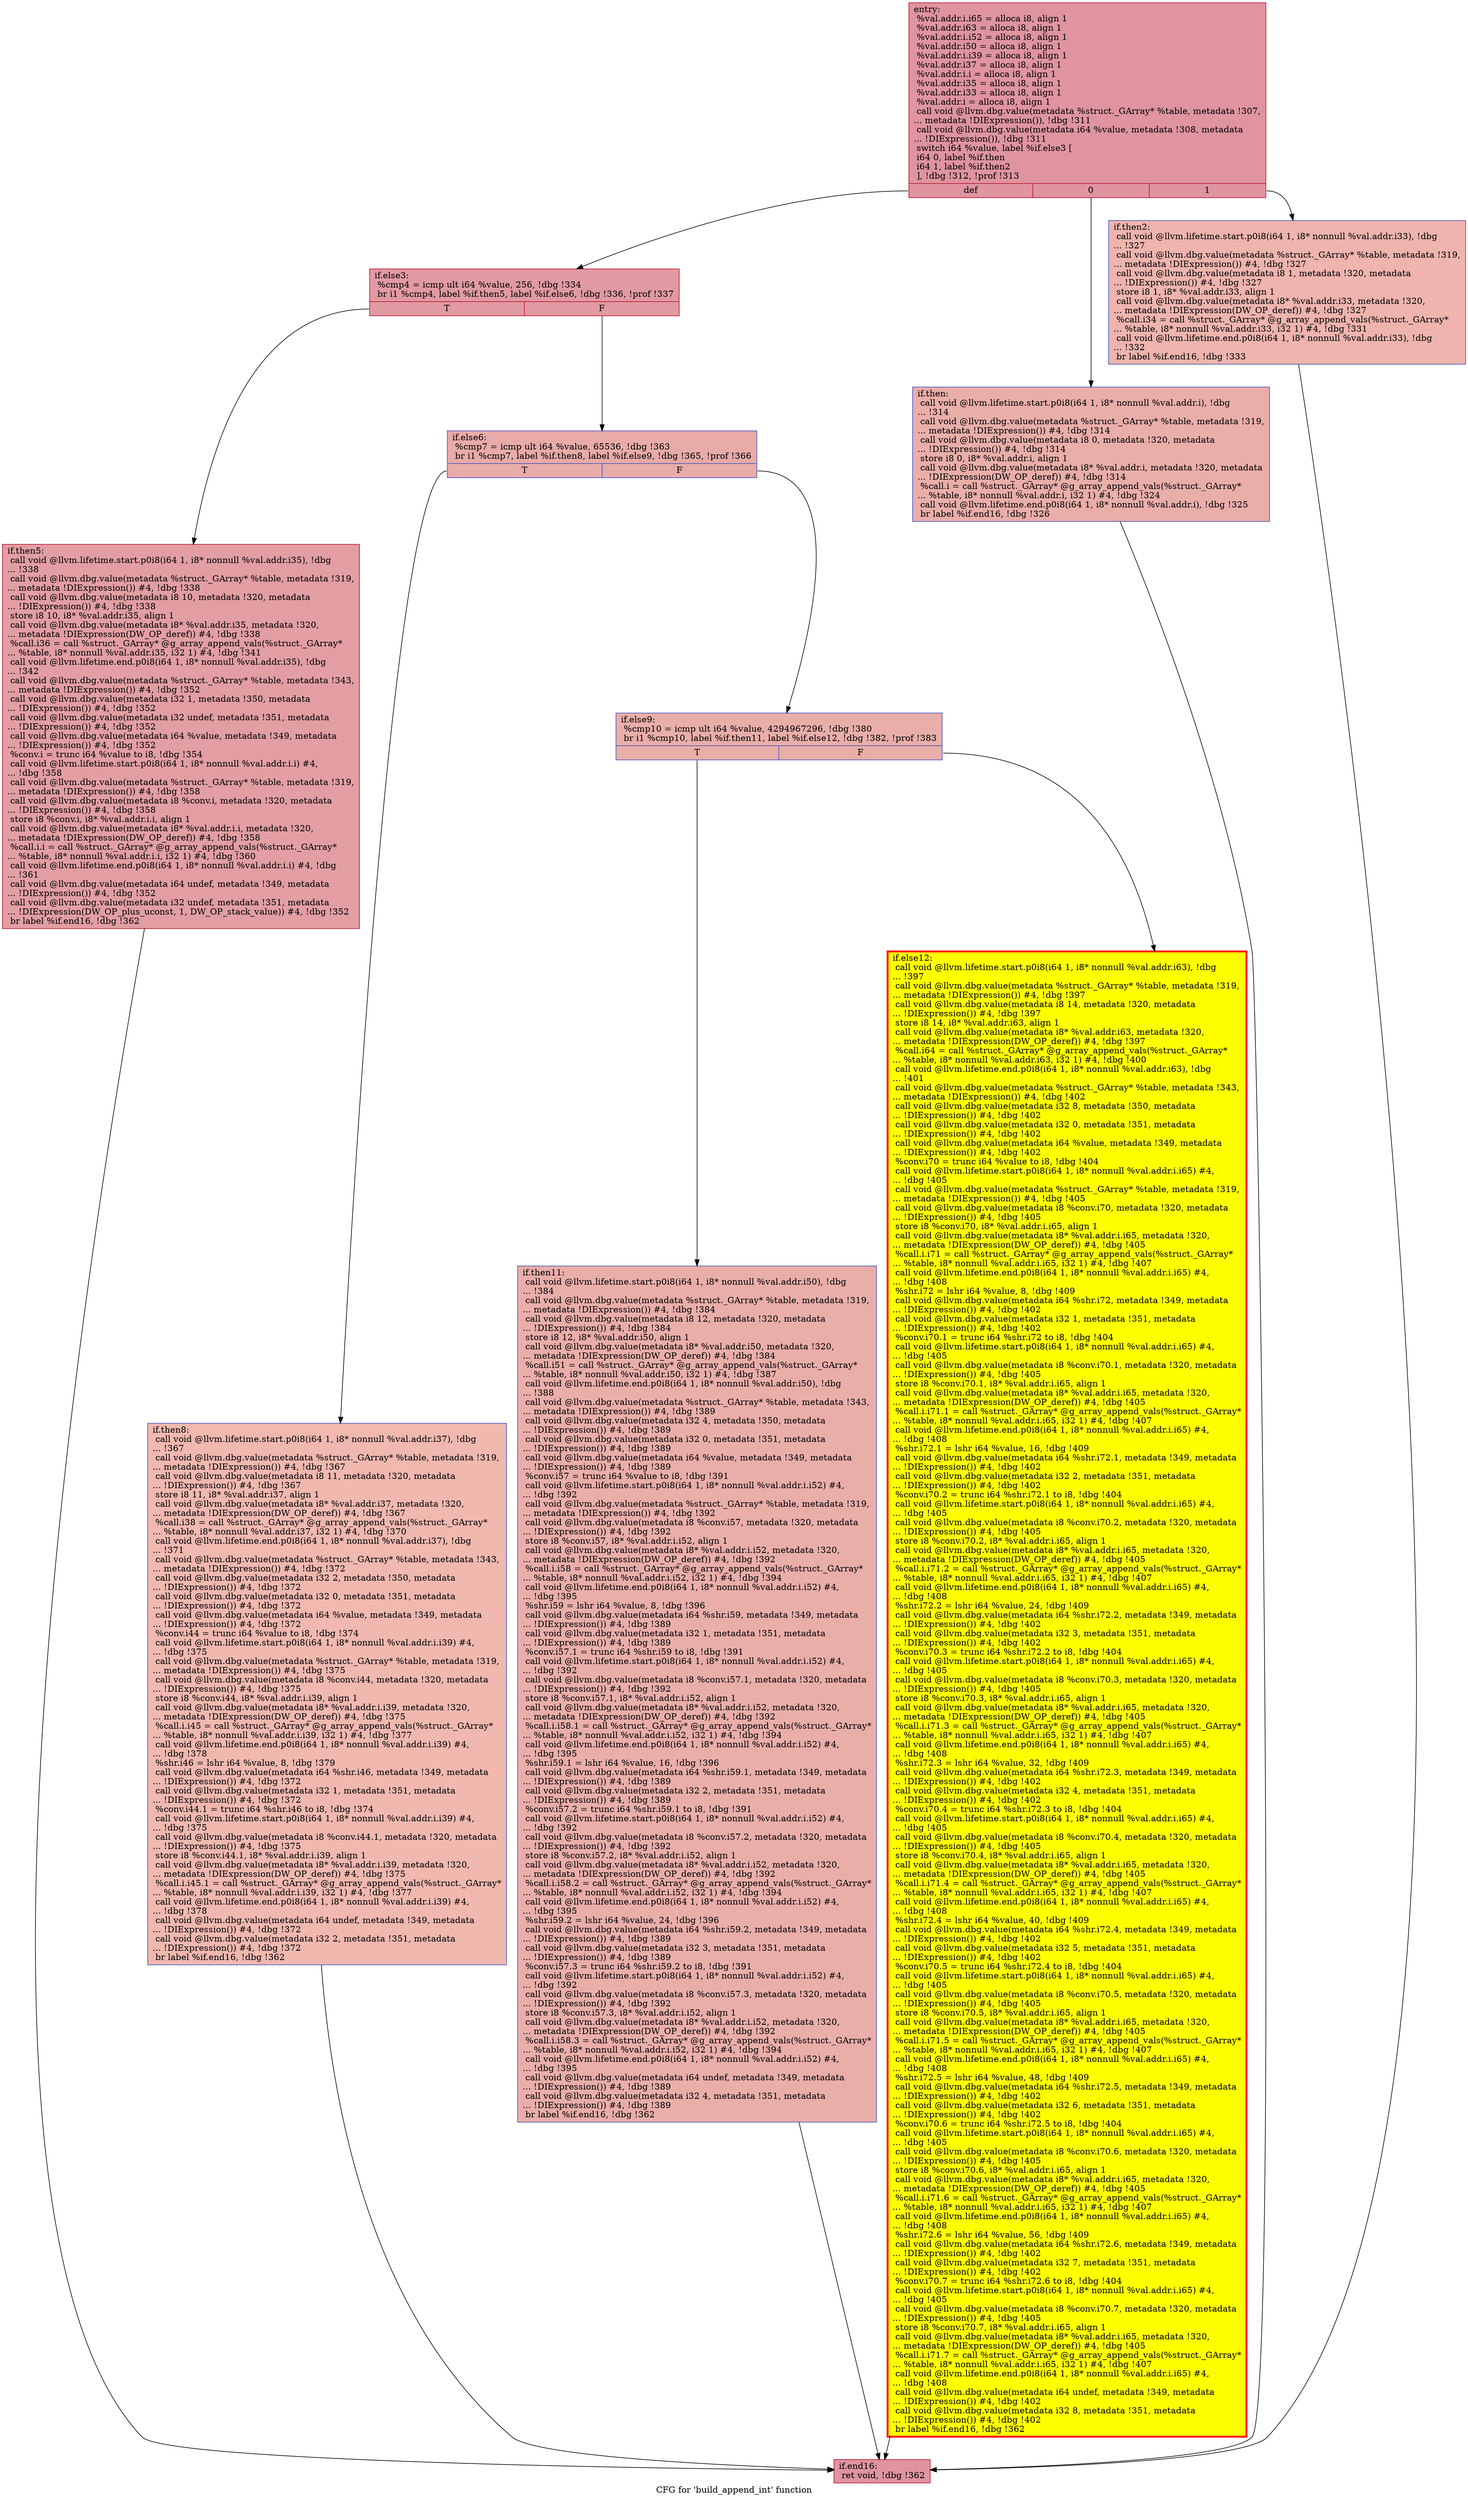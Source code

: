 digraph "CFG for 'build_append_int' function" {
	label="CFG for 'build_append_int' function";

	Node0x559ed8f828c0 [shape=record,color="#b70d28ff", style=filled, fillcolor="#b70d2870",label="{entry:\l  %val.addr.i.i65 = alloca i8, align 1\l  %val.addr.i63 = alloca i8, align 1\l  %val.addr.i.i52 = alloca i8, align 1\l  %val.addr.i50 = alloca i8, align 1\l  %val.addr.i.i39 = alloca i8, align 1\l  %val.addr.i37 = alloca i8, align 1\l  %val.addr.i.i = alloca i8, align 1\l  %val.addr.i35 = alloca i8, align 1\l  %val.addr.i33 = alloca i8, align 1\l  %val.addr.i = alloca i8, align 1\l  call void @llvm.dbg.value(metadata %struct._GArray* %table, metadata !307,\l... metadata !DIExpression()), !dbg !311\l  call void @llvm.dbg.value(metadata i64 %value, metadata !308, metadata\l... !DIExpression()), !dbg !311\l  switch i64 %value, label %if.else3 [\l    i64 0, label %if.then\l    i64 1, label %if.then2\l  ], !dbg !312, !prof !313\l|{<s0>def|<s1>0|<s2>1}}"];
	Node0x559ed8f828c0:s0 -> Node0x559ed8f85d30;
	Node0x559ed8f828c0:s1 -> Node0x559ed8f837b0;
	Node0x559ed8f828c0:s2 -> Node0x559ed8f85c90;
	Node0x559ed8f837b0 [shape=record,color="#3d50c3ff", style=filled, fillcolor="#d0473d70",label="{if.then:                                          \l  call void @llvm.lifetime.start.p0i8(i64 1, i8* nonnull %val.addr.i), !dbg\l... !314\l  call void @llvm.dbg.value(metadata %struct._GArray* %table, metadata !319,\l... metadata !DIExpression()) #4, !dbg !314\l  call void @llvm.dbg.value(metadata i8 0, metadata !320, metadata\l... !DIExpression()) #4, !dbg !314\l  store i8 0, i8* %val.addr.i, align 1\l  call void @llvm.dbg.value(metadata i8* %val.addr.i, metadata !320, metadata\l... !DIExpression(DW_OP_deref)) #4, !dbg !314\l  %call.i = call %struct._GArray* @g_array_append_vals(%struct._GArray*\l... %table, i8* nonnull %val.addr.i, i32 1) #4, !dbg !324\l  call void @llvm.lifetime.end.p0i8(i64 1, i8* nonnull %val.addr.i), !dbg !325\l  br label %if.end16, !dbg !326\l}"];
	Node0x559ed8f837b0 -> Node0x559ed8f83800;
	Node0x559ed8f85c90 [shape=record,color="#3d50c3ff", style=filled, fillcolor="#d8564670",label="{if.then2:                                         \l  call void @llvm.lifetime.start.p0i8(i64 1, i8* nonnull %val.addr.i33), !dbg\l... !327\l  call void @llvm.dbg.value(metadata %struct._GArray* %table, metadata !319,\l... metadata !DIExpression()) #4, !dbg !327\l  call void @llvm.dbg.value(metadata i8 1, metadata !320, metadata\l... !DIExpression()) #4, !dbg !327\l  store i8 1, i8* %val.addr.i33, align 1\l  call void @llvm.dbg.value(metadata i8* %val.addr.i33, metadata !320,\l... metadata !DIExpression(DW_OP_deref)) #4, !dbg !327\l  %call.i34 = call %struct._GArray* @g_array_append_vals(%struct._GArray*\l... %table, i8* nonnull %val.addr.i33, i32 1) #4, !dbg !331\l  call void @llvm.lifetime.end.p0i8(i64 1, i8* nonnull %val.addr.i33), !dbg\l... !332\l  br label %if.end16, !dbg !333\l}"];
	Node0x559ed8f85c90 -> Node0x559ed8f83800;
	Node0x559ed8f85d30 [shape=record,color="#b70d28ff", style=filled, fillcolor="#bb1b2c70",label="{if.else3:                                         \l  %cmp4 = icmp ult i64 %value, 256, !dbg !334\l  br i1 %cmp4, label %if.then5, label %if.else6, !dbg !336, !prof !337\l|{<s0>T|<s1>F}}"];
	Node0x559ed8f85d30:s0 -> Node0x559ed8f863b0;
	Node0x559ed8f85d30:s1 -> Node0x559ed8f86450;
	Node0x559ed8f863b0 [shape=record,color="#b70d28ff", style=filled, fillcolor="#be242e70",label="{if.then5:                                         \l  call void @llvm.lifetime.start.p0i8(i64 1, i8* nonnull %val.addr.i35), !dbg\l... !338\l  call void @llvm.dbg.value(metadata %struct._GArray* %table, metadata !319,\l... metadata !DIExpression()) #4, !dbg !338\l  call void @llvm.dbg.value(metadata i8 10, metadata !320, metadata\l... !DIExpression()) #4, !dbg !338\l  store i8 10, i8* %val.addr.i35, align 1\l  call void @llvm.dbg.value(metadata i8* %val.addr.i35, metadata !320,\l... metadata !DIExpression(DW_OP_deref)) #4, !dbg !338\l  %call.i36 = call %struct._GArray* @g_array_append_vals(%struct._GArray*\l... %table, i8* nonnull %val.addr.i35, i32 1) #4, !dbg !341\l  call void @llvm.lifetime.end.p0i8(i64 1, i8* nonnull %val.addr.i35), !dbg\l... !342\l  call void @llvm.dbg.value(metadata %struct._GArray* %table, metadata !343,\l... metadata !DIExpression()) #4, !dbg !352\l  call void @llvm.dbg.value(metadata i32 1, metadata !350, metadata\l... !DIExpression()) #4, !dbg !352\l  call void @llvm.dbg.value(metadata i32 undef, metadata !351, metadata\l... !DIExpression()) #4, !dbg !352\l  call void @llvm.dbg.value(metadata i64 %value, metadata !349, metadata\l... !DIExpression()) #4, !dbg !352\l  %conv.i = trunc i64 %value to i8, !dbg !354\l  call void @llvm.lifetime.start.p0i8(i64 1, i8* nonnull %val.addr.i.i) #4,\l... !dbg !358\l  call void @llvm.dbg.value(metadata %struct._GArray* %table, metadata !319,\l... metadata !DIExpression()) #4, !dbg !358\l  call void @llvm.dbg.value(metadata i8 %conv.i, metadata !320, metadata\l... !DIExpression()) #4, !dbg !358\l  store i8 %conv.i, i8* %val.addr.i.i, align 1\l  call void @llvm.dbg.value(metadata i8* %val.addr.i.i, metadata !320,\l... metadata !DIExpression(DW_OP_deref)) #4, !dbg !358\l  %call.i.i = call %struct._GArray* @g_array_append_vals(%struct._GArray*\l... %table, i8* nonnull %val.addr.i.i, i32 1) #4, !dbg !360\l  call void @llvm.lifetime.end.p0i8(i64 1, i8* nonnull %val.addr.i.i) #4, !dbg\l... !361\l  call void @llvm.dbg.value(metadata i64 undef, metadata !349, metadata\l... !DIExpression()) #4, !dbg !352\l  call void @llvm.dbg.value(metadata i32 undef, metadata !351, metadata\l... !DIExpression(DW_OP_plus_uconst, 1, DW_OP_stack_value)) #4, !dbg !352\l  br label %if.end16, !dbg !362\l}"];
	Node0x559ed8f863b0 -> Node0x559ed8f83800;
	Node0x559ed8f86450 [shape=record,color="#3d50c3ff", style=filled, fillcolor="#cc403a70",label="{if.else6:                                         \l  %cmp7 = icmp ult i64 %value, 65536, !dbg !363\l  br i1 %cmp7, label %if.then8, label %if.else9, !dbg !365, !prof !366\l|{<s0>T|<s1>F}}"];
	Node0x559ed8f86450:s0 -> Node0x559ed8f86e90;
	Node0x559ed8f86450:s1 -> Node0x559ed8f86f30;
	Node0x559ed8f86e90 [shape=record,color="#3d50c3ff", style=filled, fillcolor="#dc5d4a70",label="{if.then8:                                         \l  call void @llvm.lifetime.start.p0i8(i64 1, i8* nonnull %val.addr.i37), !dbg\l... !367\l  call void @llvm.dbg.value(metadata %struct._GArray* %table, metadata !319,\l... metadata !DIExpression()) #4, !dbg !367\l  call void @llvm.dbg.value(metadata i8 11, metadata !320, metadata\l... !DIExpression()) #4, !dbg !367\l  store i8 11, i8* %val.addr.i37, align 1\l  call void @llvm.dbg.value(metadata i8* %val.addr.i37, metadata !320,\l... metadata !DIExpression(DW_OP_deref)) #4, !dbg !367\l  %call.i38 = call %struct._GArray* @g_array_append_vals(%struct._GArray*\l... %table, i8* nonnull %val.addr.i37, i32 1) #4, !dbg !370\l  call void @llvm.lifetime.end.p0i8(i64 1, i8* nonnull %val.addr.i37), !dbg\l... !371\l  call void @llvm.dbg.value(metadata %struct._GArray* %table, metadata !343,\l... metadata !DIExpression()) #4, !dbg !372\l  call void @llvm.dbg.value(metadata i32 2, metadata !350, metadata\l... !DIExpression()) #4, !dbg !372\l  call void @llvm.dbg.value(metadata i32 0, metadata !351, metadata\l... !DIExpression()) #4, !dbg !372\l  call void @llvm.dbg.value(metadata i64 %value, metadata !349, metadata\l... !DIExpression()) #4, !dbg !372\l  %conv.i44 = trunc i64 %value to i8, !dbg !374\l  call void @llvm.lifetime.start.p0i8(i64 1, i8* nonnull %val.addr.i.i39) #4,\l... !dbg !375\l  call void @llvm.dbg.value(metadata %struct._GArray* %table, metadata !319,\l... metadata !DIExpression()) #4, !dbg !375\l  call void @llvm.dbg.value(metadata i8 %conv.i44, metadata !320, metadata\l... !DIExpression()) #4, !dbg !375\l  store i8 %conv.i44, i8* %val.addr.i.i39, align 1\l  call void @llvm.dbg.value(metadata i8* %val.addr.i.i39, metadata !320,\l... metadata !DIExpression(DW_OP_deref)) #4, !dbg !375\l  %call.i.i45 = call %struct._GArray* @g_array_append_vals(%struct._GArray*\l... %table, i8* nonnull %val.addr.i.i39, i32 1) #4, !dbg !377\l  call void @llvm.lifetime.end.p0i8(i64 1, i8* nonnull %val.addr.i.i39) #4,\l... !dbg !378\l  %shr.i46 = lshr i64 %value, 8, !dbg !379\l  call void @llvm.dbg.value(metadata i64 %shr.i46, metadata !349, metadata\l... !DIExpression()) #4, !dbg !372\l  call void @llvm.dbg.value(metadata i32 1, metadata !351, metadata\l... !DIExpression()) #4, !dbg !372\l  %conv.i44.1 = trunc i64 %shr.i46 to i8, !dbg !374\l  call void @llvm.lifetime.start.p0i8(i64 1, i8* nonnull %val.addr.i.i39) #4,\l... !dbg !375\l  call void @llvm.dbg.value(metadata i8 %conv.i44.1, metadata !320, metadata\l... !DIExpression()) #4, !dbg !375\l  store i8 %conv.i44.1, i8* %val.addr.i.i39, align 1\l  call void @llvm.dbg.value(metadata i8* %val.addr.i.i39, metadata !320,\l... metadata !DIExpression(DW_OP_deref)) #4, !dbg !375\l  %call.i.i45.1 = call %struct._GArray* @g_array_append_vals(%struct._GArray*\l... %table, i8* nonnull %val.addr.i.i39, i32 1) #4, !dbg !377\l  call void @llvm.lifetime.end.p0i8(i64 1, i8* nonnull %val.addr.i.i39) #4,\l... !dbg !378\l  call void @llvm.dbg.value(metadata i64 undef, metadata !349, metadata\l... !DIExpression()) #4, !dbg !372\l  call void @llvm.dbg.value(metadata i32 2, metadata !351, metadata\l... !DIExpression()) #4, !dbg !372\l  br label %if.end16, !dbg !362\l}"];
	Node0x559ed8f86e90 -> Node0x559ed8f83800;
	Node0x559ed8f86f30 [shape=record,color="#3d50c3ff", style=filled, fillcolor="#d0473d70",label="{if.else9:                                         \l  %cmp10 = icmp ult i64 %value, 4294967296, !dbg !380\l  br i1 %cmp10, label %if.then11, label %if.else12, !dbg !382, !prof !383\l|{<s0>T|<s1>F}}"];
	Node0x559ed8f86f30:s0 -> Node0x559ed8f87910;
	Node0x559ed8f86f30:s1 -> Node0x559ed8f879b0;
	Node0x559ed8f87910 [shape=record,color="#3d50c3ff", style=filled, fillcolor="#d0473d70",label="{if.then11:                                        \l  call void @llvm.lifetime.start.p0i8(i64 1, i8* nonnull %val.addr.i50), !dbg\l... !384\l  call void @llvm.dbg.value(metadata %struct._GArray* %table, metadata !319,\l... metadata !DIExpression()) #4, !dbg !384\l  call void @llvm.dbg.value(metadata i8 12, metadata !320, metadata\l... !DIExpression()) #4, !dbg !384\l  store i8 12, i8* %val.addr.i50, align 1\l  call void @llvm.dbg.value(metadata i8* %val.addr.i50, metadata !320,\l... metadata !DIExpression(DW_OP_deref)) #4, !dbg !384\l  %call.i51 = call %struct._GArray* @g_array_append_vals(%struct._GArray*\l... %table, i8* nonnull %val.addr.i50, i32 1) #4, !dbg !387\l  call void @llvm.lifetime.end.p0i8(i64 1, i8* nonnull %val.addr.i50), !dbg\l... !388\l  call void @llvm.dbg.value(metadata %struct._GArray* %table, metadata !343,\l... metadata !DIExpression()) #4, !dbg !389\l  call void @llvm.dbg.value(metadata i32 4, metadata !350, metadata\l... !DIExpression()) #4, !dbg !389\l  call void @llvm.dbg.value(metadata i32 0, metadata !351, metadata\l... !DIExpression()) #4, !dbg !389\l  call void @llvm.dbg.value(metadata i64 %value, metadata !349, metadata\l... !DIExpression()) #4, !dbg !389\l  %conv.i57 = trunc i64 %value to i8, !dbg !391\l  call void @llvm.lifetime.start.p0i8(i64 1, i8* nonnull %val.addr.i.i52) #4,\l... !dbg !392\l  call void @llvm.dbg.value(metadata %struct._GArray* %table, metadata !319,\l... metadata !DIExpression()) #4, !dbg !392\l  call void @llvm.dbg.value(metadata i8 %conv.i57, metadata !320, metadata\l... !DIExpression()) #4, !dbg !392\l  store i8 %conv.i57, i8* %val.addr.i.i52, align 1\l  call void @llvm.dbg.value(metadata i8* %val.addr.i.i52, metadata !320,\l... metadata !DIExpression(DW_OP_deref)) #4, !dbg !392\l  %call.i.i58 = call %struct._GArray* @g_array_append_vals(%struct._GArray*\l... %table, i8* nonnull %val.addr.i.i52, i32 1) #4, !dbg !394\l  call void @llvm.lifetime.end.p0i8(i64 1, i8* nonnull %val.addr.i.i52) #4,\l... !dbg !395\l  %shr.i59 = lshr i64 %value, 8, !dbg !396\l  call void @llvm.dbg.value(metadata i64 %shr.i59, metadata !349, metadata\l... !DIExpression()) #4, !dbg !389\l  call void @llvm.dbg.value(metadata i32 1, metadata !351, metadata\l... !DIExpression()) #4, !dbg !389\l  %conv.i57.1 = trunc i64 %shr.i59 to i8, !dbg !391\l  call void @llvm.lifetime.start.p0i8(i64 1, i8* nonnull %val.addr.i.i52) #4,\l... !dbg !392\l  call void @llvm.dbg.value(metadata i8 %conv.i57.1, metadata !320, metadata\l... !DIExpression()) #4, !dbg !392\l  store i8 %conv.i57.1, i8* %val.addr.i.i52, align 1\l  call void @llvm.dbg.value(metadata i8* %val.addr.i.i52, metadata !320,\l... metadata !DIExpression(DW_OP_deref)) #4, !dbg !392\l  %call.i.i58.1 = call %struct._GArray* @g_array_append_vals(%struct._GArray*\l... %table, i8* nonnull %val.addr.i.i52, i32 1) #4, !dbg !394\l  call void @llvm.lifetime.end.p0i8(i64 1, i8* nonnull %val.addr.i.i52) #4,\l... !dbg !395\l  %shr.i59.1 = lshr i64 %value, 16, !dbg !396\l  call void @llvm.dbg.value(metadata i64 %shr.i59.1, metadata !349, metadata\l... !DIExpression()) #4, !dbg !389\l  call void @llvm.dbg.value(metadata i32 2, metadata !351, metadata\l... !DIExpression()) #4, !dbg !389\l  %conv.i57.2 = trunc i64 %shr.i59.1 to i8, !dbg !391\l  call void @llvm.lifetime.start.p0i8(i64 1, i8* nonnull %val.addr.i.i52) #4,\l... !dbg !392\l  call void @llvm.dbg.value(metadata i8 %conv.i57.2, metadata !320, metadata\l... !DIExpression()) #4, !dbg !392\l  store i8 %conv.i57.2, i8* %val.addr.i.i52, align 1\l  call void @llvm.dbg.value(metadata i8* %val.addr.i.i52, metadata !320,\l... metadata !DIExpression(DW_OP_deref)) #4, !dbg !392\l  %call.i.i58.2 = call %struct._GArray* @g_array_append_vals(%struct._GArray*\l... %table, i8* nonnull %val.addr.i.i52, i32 1) #4, !dbg !394\l  call void @llvm.lifetime.end.p0i8(i64 1, i8* nonnull %val.addr.i.i52) #4,\l... !dbg !395\l  %shr.i59.2 = lshr i64 %value, 24, !dbg !396\l  call void @llvm.dbg.value(metadata i64 %shr.i59.2, metadata !349, metadata\l... !DIExpression()) #4, !dbg !389\l  call void @llvm.dbg.value(metadata i32 3, metadata !351, metadata\l... !DIExpression()) #4, !dbg !389\l  %conv.i57.3 = trunc i64 %shr.i59.2 to i8, !dbg !391\l  call void @llvm.lifetime.start.p0i8(i64 1, i8* nonnull %val.addr.i.i52) #4,\l... !dbg !392\l  call void @llvm.dbg.value(metadata i8 %conv.i57.3, metadata !320, metadata\l... !DIExpression()) #4, !dbg !392\l  store i8 %conv.i57.3, i8* %val.addr.i.i52, align 1\l  call void @llvm.dbg.value(metadata i8* %val.addr.i.i52, metadata !320,\l... metadata !DIExpression(DW_OP_deref)) #4, !dbg !392\l  %call.i.i58.3 = call %struct._GArray* @g_array_append_vals(%struct._GArray*\l... %table, i8* nonnull %val.addr.i.i52, i32 1) #4, !dbg !394\l  call void @llvm.lifetime.end.p0i8(i64 1, i8* nonnull %val.addr.i.i52) #4,\l... !dbg !395\l  call void @llvm.dbg.value(metadata i64 undef, metadata !349, metadata\l... !DIExpression()) #4, !dbg !389\l  call void @llvm.dbg.value(metadata i32 4, metadata !351, metadata\l... !DIExpression()) #4, !dbg !389\l  br label %if.end16, !dbg !362\l}"];
	Node0x559ed8f87910 -> Node0x559ed8f83800;
	Node0x559ed8f879b0 [shape=record,penwidth=3.0, style="filled", color="red", fillcolor="yellow",label="{if.else12:                                        \l  call void @llvm.lifetime.start.p0i8(i64 1, i8* nonnull %val.addr.i63), !dbg\l... !397\l  call void @llvm.dbg.value(metadata %struct._GArray* %table, metadata !319,\l... metadata !DIExpression()) #4, !dbg !397\l  call void @llvm.dbg.value(metadata i8 14, metadata !320, metadata\l... !DIExpression()) #4, !dbg !397\l  store i8 14, i8* %val.addr.i63, align 1\l  call void @llvm.dbg.value(metadata i8* %val.addr.i63, metadata !320,\l... metadata !DIExpression(DW_OP_deref)) #4, !dbg !397\l  %call.i64 = call %struct._GArray* @g_array_append_vals(%struct._GArray*\l... %table, i8* nonnull %val.addr.i63, i32 1) #4, !dbg !400\l  call void @llvm.lifetime.end.p0i8(i64 1, i8* nonnull %val.addr.i63), !dbg\l... !401\l  call void @llvm.dbg.value(metadata %struct._GArray* %table, metadata !343,\l... metadata !DIExpression()) #4, !dbg !402\l  call void @llvm.dbg.value(metadata i32 8, metadata !350, metadata\l... !DIExpression()) #4, !dbg !402\l  call void @llvm.dbg.value(metadata i32 0, metadata !351, metadata\l... !DIExpression()) #4, !dbg !402\l  call void @llvm.dbg.value(metadata i64 %value, metadata !349, metadata\l... !DIExpression()) #4, !dbg !402\l  %conv.i70 = trunc i64 %value to i8, !dbg !404\l  call void @llvm.lifetime.start.p0i8(i64 1, i8* nonnull %val.addr.i.i65) #4,\l... !dbg !405\l  call void @llvm.dbg.value(metadata %struct._GArray* %table, metadata !319,\l... metadata !DIExpression()) #4, !dbg !405\l  call void @llvm.dbg.value(metadata i8 %conv.i70, metadata !320, metadata\l... !DIExpression()) #4, !dbg !405\l  store i8 %conv.i70, i8* %val.addr.i.i65, align 1\l  call void @llvm.dbg.value(metadata i8* %val.addr.i.i65, metadata !320,\l... metadata !DIExpression(DW_OP_deref)) #4, !dbg !405\l  %call.i.i71 = call %struct._GArray* @g_array_append_vals(%struct._GArray*\l... %table, i8* nonnull %val.addr.i.i65, i32 1) #4, !dbg !407\l  call void @llvm.lifetime.end.p0i8(i64 1, i8* nonnull %val.addr.i.i65) #4,\l... !dbg !408\l  %shr.i72 = lshr i64 %value, 8, !dbg !409\l  call void @llvm.dbg.value(metadata i64 %shr.i72, metadata !349, metadata\l... !DIExpression()) #4, !dbg !402\l  call void @llvm.dbg.value(metadata i32 1, metadata !351, metadata\l... !DIExpression()) #4, !dbg !402\l  %conv.i70.1 = trunc i64 %shr.i72 to i8, !dbg !404\l  call void @llvm.lifetime.start.p0i8(i64 1, i8* nonnull %val.addr.i.i65) #4,\l... !dbg !405\l  call void @llvm.dbg.value(metadata i8 %conv.i70.1, metadata !320, metadata\l... !DIExpression()) #4, !dbg !405\l  store i8 %conv.i70.1, i8* %val.addr.i.i65, align 1\l  call void @llvm.dbg.value(metadata i8* %val.addr.i.i65, metadata !320,\l... metadata !DIExpression(DW_OP_deref)) #4, !dbg !405\l  %call.i.i71.1 = call %struct._GArray* @g_array_append_vals(%struct._GArray*\l... %table, i8* nonnull %val.addr.i.i65, i32 1) #4, !dbg !407\l  call void @llvm.lifetime.end.p0i8(i64 1, i8* nonnull %val.addr.i.i65) #4,\l... !dbg !408\l  %shr.i72.1 = lshr i64 %value, 16, !dbg !409\l  call void @llvm.dbg.value(metadata i64 %shr.i72.1, metadata !349, metadata\l... !DIExpression()) #4, !dbg !402\l  call void @llvm.dbg.value(metadata i32 2, metadata !351, metadata\l... !DIExpression()) #4, !dbg !402\l  %conv.i70.2 = trunc i64 %shr.i72.1 to i8, !dbg !404\l  call void @llvm.lifetime.start.p0i8(i64 1, i8* nonnull %val.addr.i.i65) #4,\l... !dbg !405\l  call void @llvm.dbg.value(metadata i8 %conv.i70.2, metadata !320, metadata\l... !DIExpression()) #4, !dbg !405\l  store i8 %conv.i70.2, i8* %val.addr.i.i65, align 1\l  call void @llvm.dbg.value(metadata i8* %val.addr.i.i65, metadata !320,\l... metadata !DIExpression(DW_OP_deref)) #4, !dbg !405\l  %call.i.i71.2 = call %struct._GArray* @g_array_append_vals(%struct._GArray*\l... %table, i8* nonnull %val.addr.i.i65, i32 1) #4, !dbg !407\l  call void @llvm.lifetime.end.p0i8(i64 1, i8* nonnull %val.addr.i.i65) #4,\l... !dbg !408\l  %shr.i72.2 = lshr i64 %value, 24, !dbg !409\l  call void @llvm.dbg.value(metadata i64 %shr.i72.2, metadata !349, metadata\l... !DIExpression()) #4, !dbg !402\l  call void @llvm.dbg.value(metadata i32 3, metadata !351, metadata\l... !DIExpression()) #4, !dbg !402\l  %conv.i70.3 = trunc i64 %shr.i72.2 to i8, !dbg !404\l  call void @llvm.lifetime.start.p0i8(i64 1, i8* nonnull %val.addr.i.i65) #4,\l... !dbg !405\l  call void @llvm.dbg.value(metadata i8 %conv.i70.3, metadata !320, metadata\l... !DIExpression()) #4, !dbg !405\l  store i8 %conv.i70.3, i8* %val.addr.i.i65, align 1\l  call void @llvm.dbg.value(metadata i8* %val.addr.i.i65, metadata !320,\l... metadata !DIExpression(DW_OP_deref)) #4, !dbg !405\l  %call.i.i71.3 = call %struct._GArray* @g_array_append_vals(%struct._GArray*\l... %table, i8* nonnull %val.addr.i.i65, i32 1) #4, !dbg !407\l  call void @llvm.lifetime.end.p0i8(i64 1, i8* nonnull %val.addr.i.i65) #4,\l... !dbg !408\l  %shr.i72.3 = lshr i64 %value, 32, !dbg !409\l  call void @llvm.dbg.value(metadata i64 %shr.i72.3, metadata !349, metadata\l... !DIExpression()) #4, !dbg !402\l  call void @llvm.dbg.value(metadata i32 4, metadata !351, metadata\l... !DIExpression()) #4, !dbg !402\l  %conv.i70.4 = trunc i64 %shr.i72.3 to i8, !dbg !404\l  call void @llvm.lifetime.start.p0i8(i64 1, i8* nonnull %val.addr.i.i65) #4,\l... !dbg !405\l  call void @llvm.dbg.value(metadata i8 %conv.i70.4, metadata !320, metadata\l... !DIExpression()) #4, !dbg !405\l  store i8 %conv.i70.4, i8* %val.addr.i.i65, align 1\l  call void @llvm.dbg.value(metadata i8* %val.addr.i.i65, metadata !320,\l... metadata !DIExpression(DW_OP_deref)) #4, !dbg !405\l  %call.i.i71.4 = call %struct._GArray* @g_array_append_vals(%struct._GArray*\l... %table, i8* nonnull %val.addr.i.i65, i32 1) #4, !dbg !407\l  call void @llvm.lifetime.end.p0i8(i64 1, i8* nonnull %val.addr.i.i65) #4,\l... !dbg !408\l  %shr.i72.4 = lshr i64 %value, 40, !dbg !409\l  call void @llvm.dbg.value(metadata i64 %shr.i72.4, metadata !349, metadata\l... !DIExpression()) #4, !dbg !402\l  call void @llvm.dbg.value(metadata i32 5, metadata !351, metadata\l... !DIExpression()) #4, !dbg !402\l  %conv.i70.5 = trunc i64 %shr.i72.4 to i8, !dbg !404\l  call void @llvm.lifetime.start.p0i8(i64 1, i8* nonnull %val.addr.i.i65) #4,\l... !dbg !405\l  call void @llvm.dbg.value(metadata i8 %conv.i70.5, metadata !320, metadata\l... !DIExpression()) #4, !dbg !405\l  store i8 %conv.i70.5, i8* %val.addr.i.i65, align 1\l  call void @llvm.dbg.value(metadata i8* %val.addr.i.i65, metadata !320,\l... metadata !DIExpression(DW_OP_deref)) #4, !dbg !405\l  %call.i.i71.5 = call %struct._GArray* @g_array_append_vals(%struct._GArray*\l... %table, i8* nonnull %val.addr.i.i65, i32 1) #4, !dbg !407\l  call void @llvm.lifetime.end.p0i8(i64 1, i8* nonnull %val.addr.i.i65) #4,\l... !dbg !408\l  %shr.i72.5 = lshr i64 %value, 48, !dbg !409\l  call void @llvm.dbg.value(metadata i64 %shr.i72.5, metadata !349, metadata\l... !DIExpression()) #4, !dbg !402\l  call void @llvm.dbg.value(metadata i32 6, metadata !351, metadata\l... !DIExpression()) #4, !dbg !402\l  %conv.i70.6 = trunc i64 %shr.i72.5 to i8, !dbg !404\l  call void @llvm.lifetime.start.p0i8(i64 1, i8* nonnull %val.addr.i.i65) #4,\l... !dbg !405\l  call void @llvm.dbg.value(metadata i8 %conv.i70.6, metadata !320, metadata\l... !DIExpression()) #4, !dbg !405\l  store i8 %conv.i70.6, i8* %val.addr.i.i65, align 1\l  call void @llvm.dbg.value(metadata i8* %val.addr.i.i65, metadata !320,\l... metadata !DIExpression(DW_OP_deref)) #4, !dbg !405\l  %call.i.i71.6 = call %struct._GArray* @g_array_append_vals(%struct._GArray*\l... %table, i8* nonnull %val.addr.i.i65, i32 1) #4, !dbg !407\l  call void @llvm.lifetime.end.p0i8(i64 1, i8* nonnull %val.addr.i.i65) #4,\l... !dbg !408\l  %shr.i72.6 = lshr i64 %value, 56, !dbg !409\l  call void @llvm.dbg.value(metadata i64 %shr.i72.6, metadata !349, metadata\l... !DIExpression()) #4, !dbg !402\l  call void @llvm.dbg.value(metadata i32 7, metadata !351, metadata\l... !DIExpression()) #4, !dbg !402\l  %conv.i70.7 = trunc i64 %shr.i72.6 to i8, !dbg !404\l  call void @llvm.lifetime.start.p0i8(i64 1, i8* nonnull %val.addr.i.i65) #4,\l... !dbg !405\l  call void @llvm.dbg.value(metadata i8 %conv.i70.7, metadata !320, metadata\l... !DIExpression()) #4, !dbg !405\l  store i8 %conv.i70.7, i8* %val.addr.i.i65, align 1\l  call void @llvm.dbg.value(metadata i8* %val.addr.i.i65, metadata !320,\l... metadata !DIExpression(DW_OP_deref)) #4, !dbg !405\l  %call.i.i71.7 = call %struct._GArray* @g_array_append_vals(%struct._GArray*\l... %table, i8* nonnull %val.addr.i.i65, i32 1) #4, !dbg !407\l  call void @llvm.lifetime.end.p0i8(i64 1, i8* nonnull %val.addr.i.i65) #4,\l... !dbg !408\l  call void @llvm.dbg.value(metadata i64 undef, metadata !349, metadata\l... !DIExpression()) #4, !dbg !402\l  call void @llvm.dbg.value(metadata i32 8, metadata !351, metadata\l... !DIExpression()) #4, !dbg !402\l  br label %if.end16, !dbg !362\l}"];
	Node0x559ed8f879b0 -> Node0x559ed8f83800;
	Node0x559ed8f83800 [shape=record,color="#b70d28ff", style=filled, fillcolor="#b70d2870",label="{if.end16:                                         \l  ret void, !dbg !362\l}"];
}
